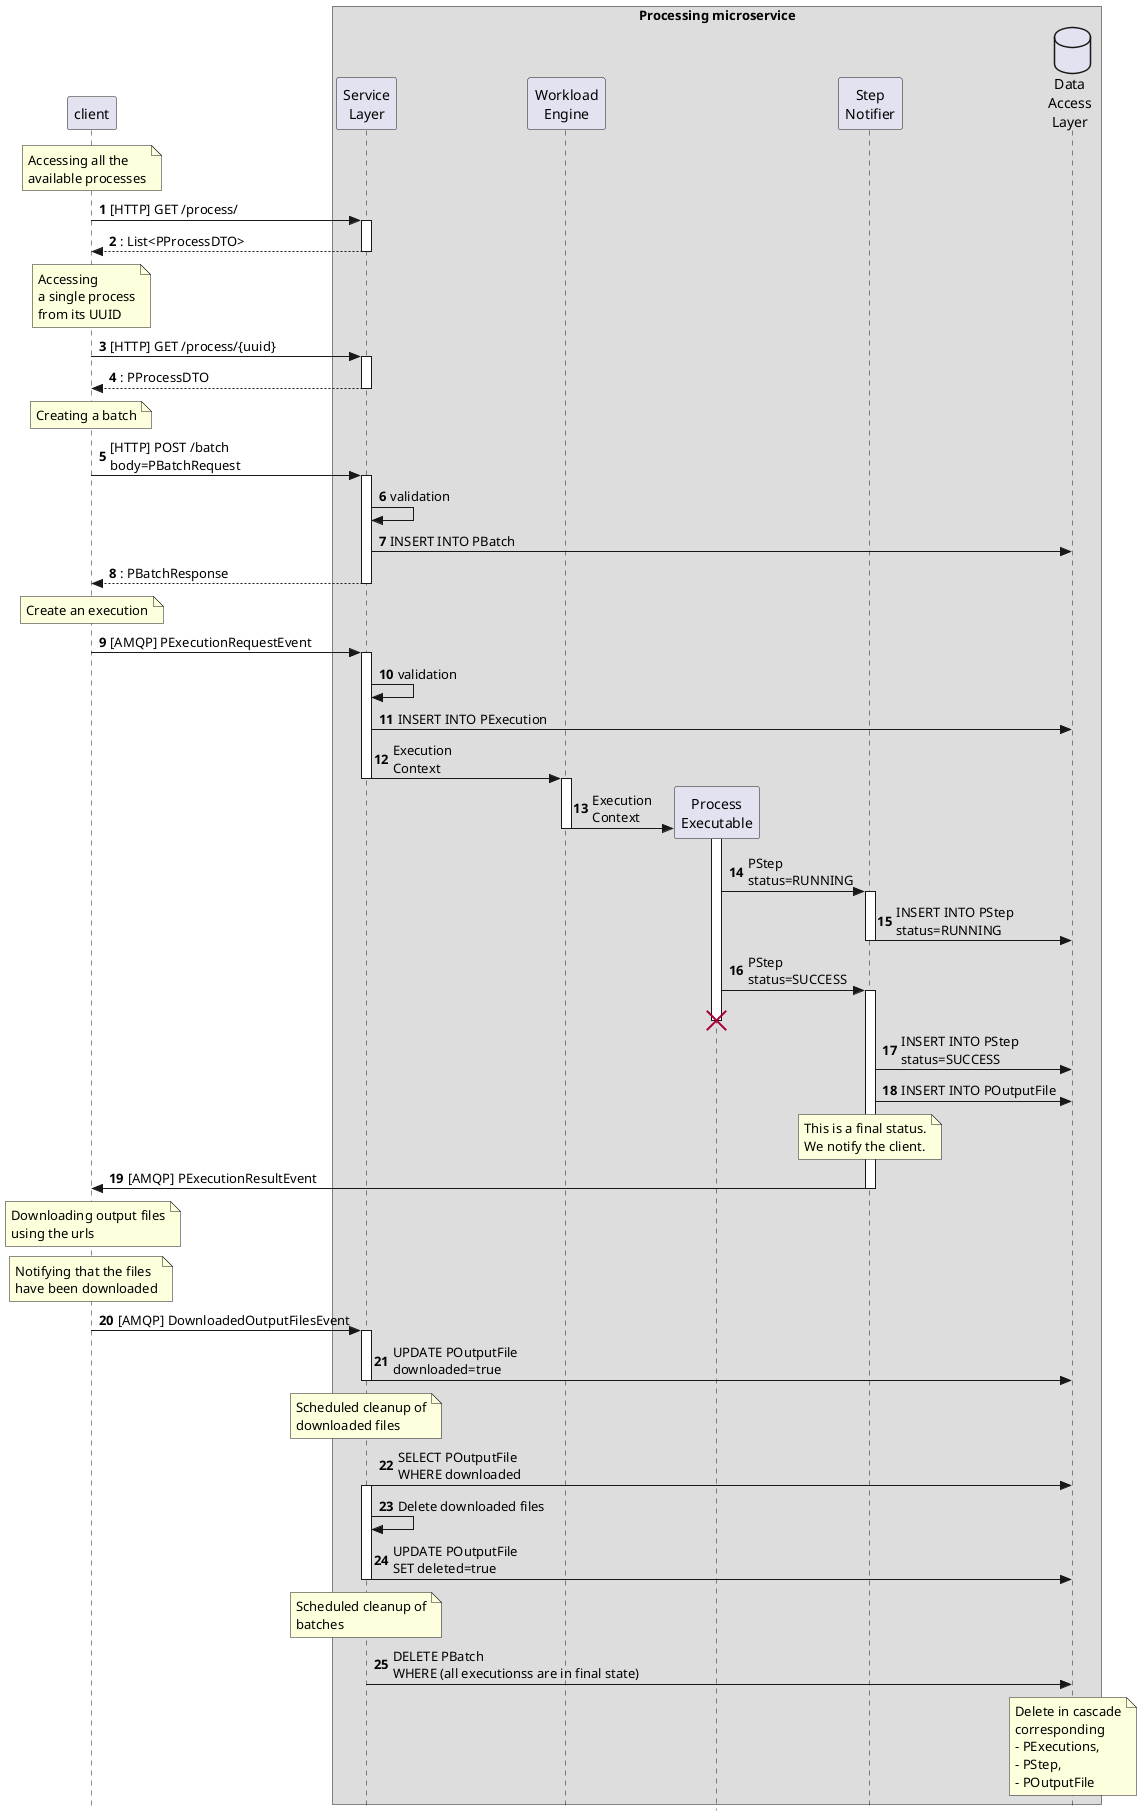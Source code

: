
@startuml
'==== SKIN

autonumber
skinparam BoxPadding 50
skinparam style strictuml

'==== DRAMATIS PERSONAE

participant client

box Processing microservice
participant service as "Service\nLayer"
participant engine as "Workload\nEngine"
participant executable as "Process\nExecutable"
participant notifier as "Step\nNotifier"
database database as "Data\nAccess\nLayer"
end box


'==== DIAGRAM

note over client: Accessing all the\navailable processes
client -> service    ++: [HTTP] GET /process/
return                    : List<PProcessDTO>

note over client: Accessing\na single process\nfrom its UUID
client -> service    ++: [HTTP] GET /process/{uuid}
return                    : PProcessDTO

note over client: Creating a batch
client -> service    ++: [HTTP] POST /batch\nbody=PBatchRequest
service -> service  : validation
service -> database    : INSERT INTO PBatch
return                    : PBatchResponse

note over client: Create an execution
client -> service       ++: [AMQP] PExecutionRequestEvent
service -> service        : validation
service -> database       : INSERT INTO PExecution
service -> engine         : Execution\nContext
deactivate service
activate engine
engine -> executable    **: Execution\nContext
deactivate engine
activate executable
executable -> notifier  ++: PStep\nstatus=RUNNING
notifier -> database    --: INSERT INTO PStep\nstatus=RUNNING
executable -> notifier  ++: PStep\nstatus=SUCCESS
destroy executable
notifier -> database      : INSERT INTO PStep\nstatus=SUCCESS
notifier -> database      : INSERT INTO POutputFile
note over notifier: This is a final status.\nWe notify the client.
notifier -> client      --: [AMQP] PExecutionResultEvent

note over client: Downloading output files\nusing the urls
note over client: Notifying that the files\nhave been downloaded
client -> service       ++: [AMQP] DownloadedOutputFilesEvent
service -> database     --: UPDATE POutputFile\ndownloaded=true

note over service: Scheduled cleanup of\ndownloaded files
service -> database       : SELECT POutputFile\nWHERE downloaded
activate service
service -> service        : Delete downloaded files
service -> database       : UPDATE POutputFile\nSET deleted=true
deactivate service

note over service: Scheduled cleanup of\nbatches
service -> database       : DELETE PBatch\nWHERE (all executionss are in final state)
note over database: Delete in cascade\ncorresponding\n- PExecutions,\n- PStep,\n- POutputFile
deactivate service

@enduml
